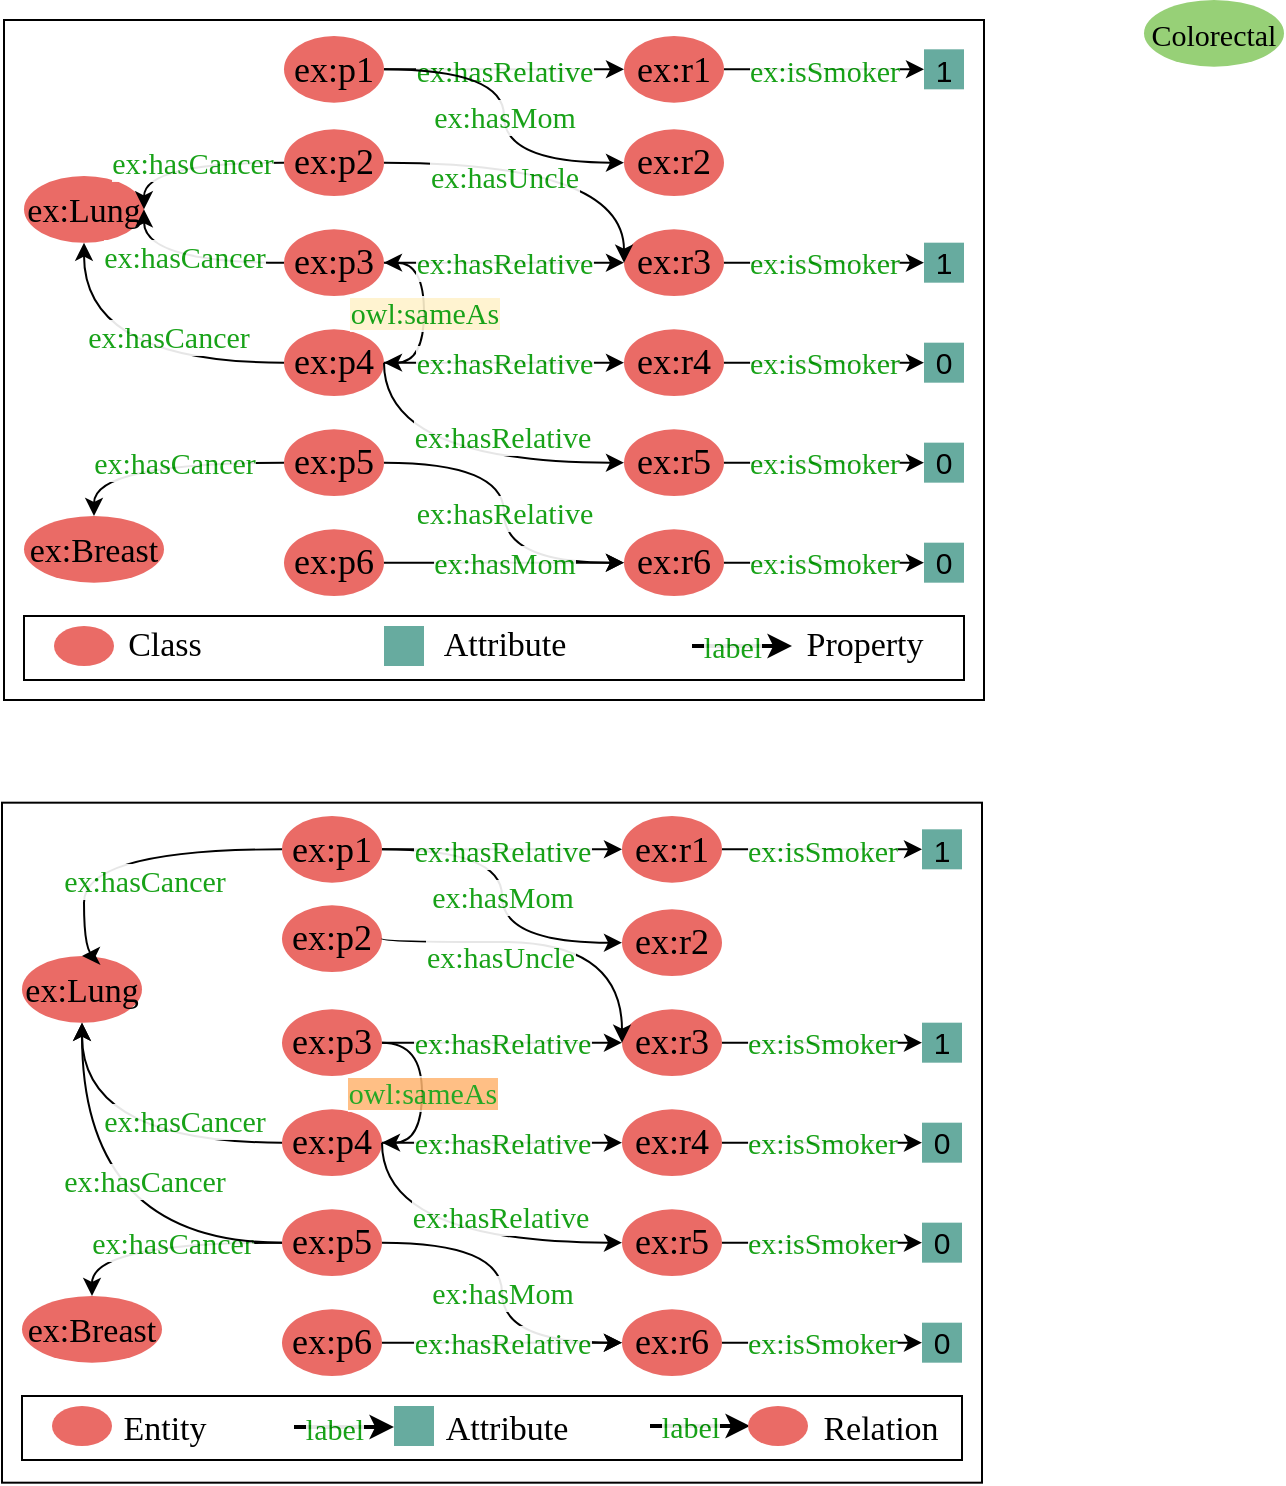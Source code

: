 <mxfile version="20.6.0" type="github">
  <diagram id="x5qFLtVYXVqnTsikpQEC" name="Page-1">
    <mxGraphModel dx="1391" dy="901" grid="1" gridSize="10" guides="1" tooltips="1" connect="1" arrows="1" fold="1" page="1" pageScale="1" pageWidth="850" pageHeight="1100" math="0" shadow="0">
      <root>
        <mxCell id="0" />
        <mxCell id="1" parent="0" />
        <mxCell id="yqQpIYb--vEh2kKgNDlj-44" value="" style="rounded=0;whiteSpace=wrap;html=1;fontFamily=Times New Roman;fontSize=17;fontColor=#000000;fillColor=none;" parent="1" vertex="1">
          <mxGeometry x="109" y="441.34" width="490" height="340" as="geometry" />
        </mxCell>
        <mxCell id="GvnFkajF3JIOPmjLLgxg-91" value="" style="rounded=0;whiteSpace=wrap;html=1;fontFamily=Times New Roman;fontSize=17;fontColor=#000000;fillColor=none;strokeColor=default;" parent="1" vertex="1">
          <mxGeometry x="120" y="348" width="470" height="32" as="geometry" />
        </mxCell>
        <mxCell id="GvnFkajF3JIOPmjLLgxg-15" value="ex:p1" style="ellipse;whiteSpace=wrap;html=1;rounded=0;fontFamily=Times New Roman;fontSize=18;fontColor=default;fillColor=#EA6B66;strokeColor=none;" parent="1" vertex="1">
          <mxGeometry x="250" y="58" width="50" height="33.33" as="geometry" />
        </mxCell>
        <mxCell id="GvnFkajF3JIOPmjLLgxg-16" value="ex:p2" style="ellipse;whiteSpace=wrap;html=1;rounded=0;fontFamily=Times New Roman;fontSize=18;fontColor=default;fillColor=#EA6B66;strokeColor=none;" parent="1" vertex="1">
          <mxGeometry x="250" y="104.67" width="50" height="33.33" as="geometry" />
        </mxCell>
        <mxCell id="GvnFkajF3JIOPmjLLgxg-17" value="ex:p3" style="ellipse;whiteSpace=wrap;html=1;rounded=0;fontFamily=Times New Roman;fontSize=18;fontColor=default;fillColor=#EA6B66;strokeColor=none;" parent="1" vertex="1">
          <mxGeometry x="250" y="154.67" width="50" height="33.33" as="geometry" />
        </mxCell>
        <mxCell id="GvnFkajF3JIOPmjLLgxg-18" value="ex:p4" style="ellipse;whiteSpace=wrap;html=1;rounded=0;fontFamily=Times New Roman;fontSize=18;fontColor=default;fillColor=#EA6B66;strokeColor=none;" parent="1" vertex="1">
          <mxGeometry x="250" y="204.67" width="50" height="33.33" as="geometry" />
        </mxCell>
        <mxCell id="GvnFkajF3JIOPmjLLgxg-19" value="ex:p5" style="ellipse;whiteSpace=wrap;html=1;rounded=0;fontFamily=Times New Roman;fontSize=18;fontColor=default;fillColor=#EA6B66;strokeColor=none;" parent="1" vertex="1">
          <mxGeometry x="250" y="254.67" width="50" height="33.33" as="geometry" />
        </mxCell>
        <mxCell id="GvnFkajF3JIOPmjLLgxg-20" value="ex:p6" style="ellipse;whiteSpace=wrap;html=1;rounded=0;fontFamily=Times New Roman;fontSize=18;fontColor=default;fillColor=#EA6B66;strokeColor=none;" parent="1" vertex="1">
          <mxGeometry x="250" y="304.67" width="50" height="33.33" as="geometry" />
        </mxCell>
        <mxCell id="GvnFkajF3JIOPmjLLgxg-21" value="ex:r1" style="ellipse;whiteSpace=wrap;html=1;rounded=0;fontFamily=Times New Roman;fontSize=18;fontColor=default;fillColor=#EA6B66;strokeColor=none;" parent="1" vertex="1">
          <mxGeometry x="420" y="58" width="50" height="33.33" as="geometry" />
        </mxCell>
        <mxCell id="GvnFkajF3JIOPmjLLgxg-22" value="ex:r2" style="ellipse;whiteSpace=wrap;html=1;rounded=0;fontFamily=Times New Roman;fontSize=18;fontColor=default;fillColor=#EA6B66;strokeColor=none;" parent="1" vertex="1">
          <mxGeometry x="420" y="104.67" width="50" height="33.33" as="geometry" />
        </mxCell>
        <mxCell id="GvnFkajF3JIOPmjLLgxg-23" value="ex:r3" style="ellipse;whiteSpace=wrap;html=1;rounded=0;fontFamily=Times New Roman;fontSize=18;fontColor=default;fillColor=#EA6B66;strokeColor=none;" parent="1" vertex="1">
          <mxGeometry x="420" y="154.67" width="50" height="33.33" as="geometry" />
        </mxCell>
        <mxCell id="GvnFkajF3JIOPmjLLgxg-24" value="ex:r4" style="ellipse;whiteSpace=wrap;html=1;rounded=0;fontFamily=Times New Roman;fontSize=18;fontColor=default;fillColor=#EA6B66;strokeColor=none;" parent="1" vertex="1">
          <mxGeometry x="420" y="204.67" width="50" height="33.33" as="geometry" />
        </mxCell>
        <mxCell id="GvnFkajF3JIOPmjLLgxg-25" value="ex:r5" style="ellipse;whiteSpace=wrap;html=1;rounded=0;fontFamily=Times New Roman;fontSize=18;fontColor=default;fillColor=#EA6B66;strokeColor=none;" parent="1" vertex="1">
          <mxGeometry x="420" y="254.67" width="50" height="33.33" as="geometry" />
        </mxCell>
        <mxCell id="GvnFkajF3JIOPmjLLgxg-26" value="ex:r6" style="ellipse;whiteSpace=wrap;html=1;rounded=0;fontFamily=Times New Roman;fontSize=18;fontColor=default;fillColor=#EA6B66;strokeColor=none;" parent="1" vertex="1">
          <mxGeometry x="420" y="304.67" width="50" height="33.33" as="geometry" />
        </mxCell>
        <mxCell id="GvnFkajF3JIOPmjLLgxg-27" value="&lt;font style=&quot;font-size: 17px;&quot;&gt;ex:Lung&lt;/font&gt;" style="ellipse;whiteSpace=wrap;html=1;rounded=0;fontFamily=Times New Roman;fontSize=18;fontColor=default;fillColor=#EA6B66;strokeColor=none;" parent="1" vertex="1">
          <mxGeometry x="120" y="128.01" width="60" height="33.33" as="geometry" />
        </mxCell>
        <mxCell id="GvnFkajF3JIOPmjLLgxg-28" value="&lt;font style=&quot;font-size: 17px;&quot;&gt;ex:Breast&lt;/font&gt;" style="ellipse;whiteSpace=wrap;html=1;rounded=0;fontFamily=Times New Roman;fontSize=18;fontColor=default;fillColor=#EA6B66;strokeColor=none;" parent="1" vertex="1">
          <mxGeometry x="120" y="298" width="70" height="33.33" as="geometry" />
        </mxCell>
        <mxCell id="GvnFkajF3JIOPmjLLgxg-29" value="Colorectal" style="ellipse;whiteSpace=wrap;html=1;rounded=0;fontFamily=Times New Roman;fontSize=15;fontColor=default;fillColor=#97D077;strokeColor=none;" parent="1" vertex="1">
          <mxGeometry x="680" y="40" width="70" height="33.33" as="geometry" />
        </mxCell>
        <mxCell id="GvnFkajF3JIOPmjLLgxg-36" value="&lt;font color=&quot;#009900&quot; style=&quot;background-color: rgb(255, 242, 204);&quot;&gt;owl:sameAs&lt;/font&gt;" style="edgeStyle=orthogonalEdgeStyle;orthogonalLoop=1;jettySize=auto;html=1;exitX=1;exitY=0.5;exitDx=0;exitDy=0;entryX=1;entryY=0.5;entryDx=0;entryDy=0;fontFamily=Times New Roman;fontSize=15;fontColor=#000000;curved=1;textOpacity=90;endArrow=classic;endFill=1;startArrow=classic;startFill=1;" parent="1" source="GvnFkajF3JIOPmjLLgxg-18" target="GvnFkajF3JIOPmjLLgxg-17" edge="1">
          <mxGeometry relative="1" as="geometry">
            <mxPoint x="140.0" y="198.005" as="sourcePoint" />
            <mxPoint x="260.0" y="198.005" as="targetPoint" />
          </mxGeometry>
        </mxCell>
        <mxCell id="GvnFkajF3JIOPmjLLgxg-52" value="&lt;font color=&quot;#009900&quot; style=&quot;line-height: 1; background-color: rgb(255, 255, 255);&quot;&gt;ex:hasRelative&lt;/font&gt;" style="edgeStyle=orthogonalEdgeStyle;curved=1;orthogonalLoop=1;jettySize=auto;html=1;exitX=1;exitY=0.5;exitDx=0;exitDy=0;entryX=0;entryY=0.5;entryDx=0;entryDy=0;labelBackgroundColor=#FFFFFF;fontFamily=Times New Roman;fontSize=15;fontColor=#3333FF;shadow=0;fillColor=#00CC00;textOpacity=90;" parent="1" source="GvnFkajF3JIOPmjLLgxg-18" target="GvnFkajF3JIOPmjLLgxg-25" edge="1">
          <mxGeometry x="0.275" y="13" relative="1" as="geometry">
            <mxPoint x="310.0" y="231.335" as="sourcePoint" />
            <mxPoint x="430.0" y="231.335" as="targetPoint" />
            <Array as="points">
              <mxPoint x="300" y="271" />
            </Array>
            <mxPoint as="offset" />
          </mxGeometry>
        </mxCell>
        <mxCell id="GvnFkajF3JIOPmjLLgxg-49" value="&lt;font color=&quot;#009900&quot; style=&quot;line-height: 1; background-color: rgb(255, 255, 255);&quot;&gt;ex:hasRelative&lt;/font&gt;" style="edgeStyle=orthogonalEdgeStyle;curved=1;orthogonalLoop=1;jettySize=auto;html=1;exitX=1;exitY=0.5;exitDx=0;exitDy=0;entryX=0;entryY=0.5;entryDx=0;entryDy=0;labelBackgroundColor=#FFFFFF;fontFamily=Times New Roman;fontSize=15;fontColor=#3333FF;shadow=0;fillColor=#00CC00;textOpacity=90;" parent="1" source="GvnFkajF3JIOPmjLLgxg-15" target="GvnFkajF3JIOPmjLLgxg-21" edge="1">
          <mxGeometry relative="1" as="geometry" />
        </mxCell>
        <mxCell id="GvnFkajF3JIOPmjLLgxg-50" value="&lt;font color=&quot;#009900&quot; style=&quot;line-height: 1; background-color: rgb(255, 255, 255);&quot;&gt;ex:hasRelative&lt;/font&gt;" style="edgeStyle=orthogonalEdgeStyle;curved=1;orthogonalLoop=1;jettySize=auto;html=1;exitX=1;exitY=0.5;exitDx=0;exitDy=0;entryX=0;entryY=0.5;entryDx=0;entryDy=0;labelBackgroundColor=#FFFFFF;fontFamily=Times New Roman;fontSize=15;fontColor=#3333FF;shadow=0;fillColor=#00CC00;textOpacity=90;" parent="1" source="GvnFkajF3JIOPmjLLgxg-17" target="GvnFkajF3JIOPmjLLgxg-23" edge="1">
          <mxGeometry relative="1" as="geometry">
            <mxPoint x="310.0" y="84.665" as="sourcePoint" />
            <mxPoint x="430.0" y="84.665" as="targetPoint" />
          </mxGeometry>
        </mxCell>
        <mxCell id="GvnFkajF3JIOPmjLLgxg-51" value="&lt;font color=&quot;#009900&quot; style=&quot;line-height: 1; background-color: rgb(255, 255, 255);&quot;&gt;ex:hasRelative&lt;/font&gt;" style="edgeStyle=orthogonalEdgeStyle;curved=1;orthogonalLoop=1;jettySize=auto;html=1;exitX=1;exitY=0.5;exitDx=0;exitDy=0;entryX=0;entryY=0.5;entryDx=0;entryDy=0;labelBackgroundColor=#FFFFFF;fontFamily=Times New Roman;fontSize=15;fontColor=#3333FF;shadow=0;fillColor=#00CC00;textOpacity=90;" parent="1" source="GvnFkajF3JIOPmjLLgxg-18" target="GvnFkajF3JIOPmjLLgxg-24" edge="1">
          <mxGeometry relative="1" as="geometry">
            <mxPoint x="310.0" y="181.335" as="sourcePoint" />
            <mxPoint x="430.0" y="181.335" as="targetPoint" />
          </mxGeometry>
        </mxCell>
        <mxCell id="GvnFkajF3JIOPmjLLgxg-53" value="&lt;font color=&quot;#009900&quot; style=&quot;line-height: 1; background-color: rgb(255, 255, 255);&quot;&gt;ex:hasRelative&lt;/font&gt;" style="edgeStyle=orthogonalEdgeStyle;curved=1;orthogonalLoop=1;jettySize=auto;html=1;exitX=1;exitY=0.5;exitDx=0;exitDy=0;entryX=0;entryY=0.5;entryDx=0;entryDy=0;labelBackgroundColor=#FFFFFF;fontFamily=Times New Roman;fontSize=15;fontColor=#3333FF;shadow=0;fillColor=#00CC00;textOpacity=90;" parent="1" source="GvnFkajF3JIOPmjLLgxg-19" target="GvnFkajF3JIOPmjLLgxg-26" edge="1">
          <mxGeometry relative="1" as="geometry">
            <mxPoint x="310.0" y="231.335" as="sourcePoint" />
            <mxPoint x="430.0" y="281.335" as="targetPoint" />
          </mxGeometry>
        </mxCell>
        <mxCell id="GvnFkajF3JIOPmjLLgxg-56" value="&lt;font color=&quot;#009900&quot; style=&quot;line-height: 1; background-color: rgb(255, 255, 255);&quot;&gt;ex:hasUncle&lt;/font&gt;" style="edgeStyle=orthogonalEdgeStyle;curved=1;orthogonalLoop=1;jettySize=auto;html=1;exitX=1;exitY=0.5;exitDx=0;exitDy=0;labelBackgroundColor=#FFFFFF;fontFamily=Times New Roman;fontSize=15;fontColor=#3333FF;shadow=0;fillColor=#00CC00;textOpacity=90;entryX=0;entryY=0.5;entryDx=0;entryDy=0;" parent="1" source="GvnFkajF3JIOPmjLLgxg-16" target="GvnFkajF3JIOPmjLLgxg-23" edge="1">
          <mxGeometry x="-0.294" y="-7" relative="1" as="geometry">
            <mxPoint x="310.0" y="331.335" as="sourcePoint" />
            <mxPoint x="420" y="168" as="targetPoint" />
            <Array as="points">
              <mxPoint x="420" y="121" />
            </Array>
            <mxPoint as="offset" />
          </mxGeometry>
        </mxCell>
        <mxCell id="GvnFkajF3JIOPmjLLgxg-54" value="&lt;font color=&quot;#009900&quot; style=&quot;line-height: 1; background-color: rgb(255, 255, 255);&quot;&gt;ex:hasMom&lt;/font&gt;" style="edgeStyle=orthogonalEdgeStyle;curved=1;orthogonalLoop=1;jettySize=auto;html=1;exitX=1;exitY=0.5;exitDx=0;exitDy=0;entryX=0;entryY=0.5;entryDx=0;entryDy=0;labelBackgroundColor=#FFFFFF;fontFamily=Times New Roman;fontSize=15;fontColor=#3333FF;shadow=0;fillColor=#00CC00;textOpacity=90;" parent="1" source="GvnFkajF3JIOPmjLLgxg-15" target="GvnFkajF3JIOPmjLLgxg-22" edge="1">
          <mxGeometry relative="1" as="geometry">
            <mxPoint x="310.0" y="84.665" as="sourcePoint" />
            <mxPoint x="430.0" y="84.665" as="targetPoint" />
          </mxGeometry>
        </mxCell>
        <mxCell id="GvnFkajF3JIOPmjLLgxg-55" value="&lt;font color=&quot;#009900&quot; style=&quot;line-height: 1; background-color: rgb(255, 255, 255);&quot;&gt;ex:hasMom&lt;/font&gt;" style="edgeStyle=orthogonalEdgeStyle;curved=1;orthogonalLoop=1;jettySize=auto;html=1;exitX=1;exitY=0.5;exitDx=0;exitDy=0;entryX=0;entryY=0.5;entryDx=0;entryDy=0;labelBackgroundColor=#FFFFFF;fontFamily=Times New Roman;fontSize=15;fontColor=#3333FF;shadow=0;fillColor=#00CC00;textOpacity=90;" parent="1" source="GvnFkajF3JIOPmjLLgxg-20" target="GvnFkajF3JIOPmjLLgxg-26" edge="1">
          <mxGeometry relative="1" as="geometry">
            <mxPoint x="310.0" y="84.665" as="sourcePoint" />
            <mxPoint x="430.0" y="131.335" as="targetPoint" />
          </mxGeometry>
        </mxCell>
        <mxCell id="GvnFkajF3JIOPmjLLgxg-60" value="&lt;font color=&quot;#009900&quot; style=&quot;line-height: 1; background-color: rgb(255, 255, 255);&quot;&gt;ex:isSmoker&lt;/font&gt;" style="edgeStyle=orthogonalEdgeStyle;curved=1;orthogonalLoop=1;jettySize=auto;html=1;entryX=0;entryY=0.5;entryDx=0;entryDy=0;labelBackgroundColor=#FFFFFF;fontFamily=Times New Roman;fontSize=15;fontColor=#3333FF;shadow=0;fillColor=#00CC00;textOpacity=90;exitX=1;exitY=0.5;exitDx=0;exitDy=0;" parent="1" source="GvnFkajF3JIOPmjLLgxg-21" target="GvnFkajF3JIOPmjLLgxg-62" edge="1">
          <mxGeometry relative="1" as="geometry">
            <mxPoint x="470" y="74" as="sourcePoint" />
            <mxPoint x="590.0" y="74.155" as="targetPoint" />
            <Array as="points" />
          </mxGeometry>
        </mxCell>
        <mxCell id="GvnFkajF3JIOPmjLLgxg-62" value="1" style="rounded=0;whiteSpace=wrap;html=1;fillColor=#67AB9F;strokeColor=none;fontSize=15;" parent="1" vertex="1">
          <mxGeometry x="570" y="64.66" width="20" height="20" as="geometry" />
        </mxCell>
        <mxCell id="GvnFkajF3JIOPmjLLgxg-66" value="1" style="rounded=0;whiteSpace=wrap;html=1;fillColor=#67AB9F;strokeColor=none;fontSize=15;" parent="1" vertex="1">
          <mxGeometry x="570" y="161.34" width="20" height="20" as="geometry" />
        </mxCell>
        <mxCell id="GvnFkajF3JIOPmjLLgxg-67" value="&lt;font color=&quot;#009900&quot; style=&quot;line-height: 1; background-color: rgb(255, 255, 255);&quot;&gt;ex:isSmoker&lt;/font&gt;" style="edgeStyle=orthogonalEdgeStyle;curved=1;orthogonalLoop=1;jettySize=auto;html=1;entryX=0;entryY=0.5;entryDx=0;entryDy=0;labelBackgroundColor=#FFFFFF;fontFamily=Times New Roman;fontSize=15;fontColor=#3333FF;shadow=0;fillColor=#00CC00;textOpacity=90;exitX=1;exitY=0.5;exitDx=0;exitDy=0;" parent="1" source="GvnFkajF3JIOPmjLLgxg-23" target="GvnFkajF3JIOPmjLLgxg-66" edge="1">
          <mxGeometry relative="1" as="geometry">
            <mxPoint x="480.0" y="84.665" as="sourcePoint" />
            <mxPoint x="580" y="84.66" as="targetPoint" />
            <Array as="points" />
          </mxGeometry>
        </mxCell>
        <mxCell id="GvnFkajF3JIOPmjLLgxg-68" value="0" style="rounded=0;whiteSpace=wrap;html=1;fillColor=#67AB9F;strokeColor=none;fontSize=15;" parent="1" vertex="1">
          <mxGeometry x="570" y="211.34" width="20" height="20" as="geometry" />
        </mxCell>
        <mxCell id="GvnFkajF3JIOPmjLLgxg-69" value="0" style="rounded=0;whiteSpace=wrap;html=1;fillColor=#67AB9F;strokeColor=none;fontSize=15;" parent="1" vertex="1">
          <mxGeometry x="570" y="261.33" width="20" height="20" as="geometry" />
        </mxCell>
        <mxCell id="GvnFkajF3JIOPmjLLgxg-70" value="0" style="rounded=0;whiteSpace=wrap;html=1;fillColor=#67AB9F;strokeColor=none;fontSize=15;" parent="1" vertex="1">
          <mxGeometry x="570" y="311.34" width="20" height="20" as="geometry" />
        </mxCell>
        <mxCell id="GvnFkajF3JIOPmjLLgxg-71" value="&lt;font color=&quot;#009900&quot; style=&quot;line-height: 1; background-color: rgb(255, 255, 255);&quot;&gt;ex:isSmoker&lt;/font&gt;" style="edgeStyle=orthogonalEdgeStyle;curved=1;orthogonalLoop=1;jettySize=auto;html=1;entryX=0;entryY=0.5;entryDx=0;entryDy=0;labelBackgroundColor=#FFFFFF;fontFamily=Times New Roman;fontSize=15;fontColor=#3333FF;shadow=0;fillColor=#00CC00;textOpacity=90;exitX=1;exitY=0.5;exitDx=0;exitDy=0;" parent="1" source="GvnFkajF3JIOPmjLLgxg-24" target="GvnFkajF3JIOPmjLLgxg-68" edge="1">
          <mxGeometry relative="1" as="geometry">
            <mxPoint x="480.0" y="181.335" as="sourcePoint" />
            <mxPoint x="580" y="181.34" as="targetPoint" />
            <Array as="points" />
          </mxGeometry>
        </mxCell>
        <mxCell id="GvnFkajF3JIOPmjLLgxg-72" value="&lt;font color=&quot;#009900&quot; style=&quot;line-height: 1; background-color: rgb(255, 255, 255);&quot;&gt;ex:isSmoker&lt;/font&gt;" style="edgeStyle=orthogonalEdgeStyle;curved=1;orthogonalLoop=1;jettySize=auto;html=1;entryX=0;entryY=0.5;entryDx=0;entryDy=0;labelBackgroundColor=#FFFFFF;fontFamily=Times New Roman;fontSize=15;fontColor=#3333FF;shadow=0;fillColor=#00CC00;textOpacity=90;exitX=1;exitY=0.5;exitDx=0;exitDy=0;" parent="1" source="GvnFkajF3JIOPmjLLgxg-25" target="GvnFkajF3JIOPmjLLgxg-69" edge="1">
          <mxGeometry relative="1" as="geometry">
            <mxPoint x="480.0" y="231.335" as="sourcePoint" />
            <mxPoint x="580" y="231.34" as="targetPoint" />
            <Array as="points" />
          </mxGeometry>
        </mxCell>
        <mxCell id="GvnFkajF3JIOPmjLLgxg-73" value="&lt;font color=&quot;#009900&quot; style=&quot;line-height: 1; background-color: rgb(255, 255, 255);&quot;&gt;ex:isSmoker&lt;/font&gt;" style="edgeStyle=orthogonalEdgeStyle;curved=1;orthogonalLoop=1;jettySize=auto;html=1;entryX=0;entryY=0.5;entryDx=0;entryDy=0;labelBackgroundColor=#FFFFFF;fontFamily=Times New Roman;fontSize=15;fontColor=#3333FF;shadow=0;fillColor=#00CC00;textOpacity=90;exitX=1;exitY=0.5;exitDx=0;exitDy=0;" parent="1" source="GvnFkajF3JIOPmjLLgxg-26" target="GvnFkajF3JIOPmjLLgxg-70" edge="1">
          <mxGeometry relative="1" as="geometry">
            <mxPoint x="480.0" y="281.335" as="sourcePoint" />
            <mxPoint x="580" y="281.33" as="targetPoint" />
            <Array as="points" />
          </mxGeometry>
        </mxCell>
        <mxCell id="GvnFkajF3JIOPmjLLgxg-75" value="&lt;font color=&quot;#009900&quot; style=&quot;line-height: 1; background-color: rgb(255, 255, 255);&quot;&gt;ex:hasCancer&lt;/font&gt;" style="edgeStyle=orthogonalEdgeStyle;curved=1;orthogonalLoop=1;jettySize=auto;html=1;labelBackgroundColor=#FFFFFF;fontFamily=Times New Roman;fontSize=15;fontColor=#3333FF;shadow=0;fillColor=#00CC00;textOpacity=90;exitX=0;exitY=0.5;exitDx=0;exitDy=0;entryX=1;entryY=0.5;entryDx=0;entryDy=0;" parent="1" source="GvnFkajF3JIOPmjLLgxg-16" target="GvnFkajF3JIOPmjLLgxg-27" edge="1">
          <mxGeometry relative="1" as="geometry">
            <mxPoint x="130.0" y="7.995" as="sourcePoint" />
            <mxPoint x="170" y="145" as="targetPoint" />
            <Array as="points">
              <mxPoint x="180" y="121" />
            </Array>
          </mxGeometry>
        </mxCell>
        <mxCell id="GvnFkajF3JIOPmjLLgxg-79" value="&lt;font color=&quot;#009900&quot; style=&quot;line-height: 1; background-color: rgb(255, 255, 255);&quot;&gt;ex:hasCancer&lt;/font&gt;" style="edgeStyle=orthogonalEdgeStyle;curved=1;orthogonalLoop=1;jettySize=auto;html=1;entryX=0.5;entryY=1;entryDx=0;entryDy=0;labelBackgroundColor=#FFFFFF;fontFamily=Times New Roman;fontSize=15;fontColor=#3333FF;shadow=0;fillColor=#00CC00;textOpacity=90;exitX=0;exitY=0.5;exitDx=0;exitDy=0;" parent="1" source="GvnFkajF3JIOPmjLLgxg-18" target="GvnFkajF3JIOPmjLLgxg-27" edge="1">
          <mxGeometry x="-0.273" y="-13" relative="1" as="geometry">
            <mxPoint x="480.0" y="84.665" as="sourcePoint" />
            <mxPoint x="580" y="84.66" as="targetPoint" />
            <Array as="points" />
            <mxPoint as="offset" />
          </mxGeometry>
        </mxCell>
        <mxCell id="GvnFkajF3JIOPmjLLgxg-80" value="&lt;font color=&quot;#009900&quot; style=&quot;line-height: 1; background-color: rgb(255, 255, 255);&quot;&gt;ex:hasCancer&lt;/font&gt;" style="edgeStyle=orthogonalEdgeStyle;curved=1;orthogonalLoop=1;jettySize=auto;html=1;labelBackgroundColor=#FFFFFF;fontFamily=Times New Roman;fontSize=15;fontColor=#3333FF;shadow=0;fillColor=#00CC00;textOpacity=90;exitX=0;exitY=0.5;exitDx=0;exitDy=0;entryX=0.5;entryY=0;entryDx=0;entryDy=0;" parent="1" source="GvnFkajF3JIOPmjLLgxg-19" target="GvnFkajF3JIOPmjLLgxg-28" edge="1">
          <mxGeometry x="-0.089" relative="1" as="geometry">
            <mxPoint x="260.0" y="231.335" as="sourcePoint" />
            <mxPoint x="150" y="271" as="targetPoint" />
            <Array as="points">
              <mxPoint x="155" y="271" />
            </Array>
            <mxPoint as="offset" />
          </mxGeometry>
        </mxCell>
        <mxCell id="GvnFkajF3JIOPmjLLgxg-81" value="&lt;font color=&quot;#009900&quot; style=&quot;line-height: 1; background-color: rgb(255, 255, 255);&quot;&gt;ex:hasCancer&lt;/font&gt;" style="edgeStyle=orthogonalEdgeStyle;curved=1;orthogonalLoop=1;jettySize=auto;html=1;entryX=1;entryY=0.5;entryDx=0;entryDy=0;labelBackgroundColor=#FFFFFF;fontFamily=Times New Roman;fontSize=15;fontColor=#3333FF;shadow=0;fillColor=#00CC00;textOpacity=90;exitX=0;exitY=0.5;exitDx=0;exitDy=0;" parent="1" source="GvnFkajF3JIOPmjLLgxg-17" target="GvnFkajF3JIOPmjLLgxg-27" edge="1">
          <mxGeometry x="0.035" y="-3" relative="1" as="geometry">
            <mxPoint x="260.0" y="231.335" as="sourcePoint" />
            <mxPoint x="160" y="171.34" as="targetPoint" />
            <Array as="points">
              <mxPoint x="180" y="171" />
            </Array>
            <mxPoint as="offset" />
          </mxGeometry>
        </mxCell>
        <mxCell id="GvnFkajF3JIOPmjLLgxg-82" value="" style="ellipse;whiteSpace=wrap;html=1;rounded=0;fontFamily=Times New Roman;fontSize=18;fontColor=default;fillColor=#EA6B66;strokeColor=none;" parent="1" vertex="1">
          <mxGeometry x="135" y="353" width="30" height="20" as="geometry" />
        </mxCell>
        <mxCell id="GvnFkajF3JIOPmjLLgxg-83" value="" style="rounded=0;whiteSpace=wrap;html=1;fillColor=#67AB9F;strokeColor=none;fontSize=15;" parent="1" vertex="1">
          <mxGeometry x="300" y="353" width="20" height="20" as="geometry" />
        </mxCell>
        <mxCell id="GvnFkajF3JIOPmjLLgxg-85" value="&lt;font color=&quot;#009900&quot; style=&quot;line-height: 1; background-color: rgb(255, 255, 255);&quot;&gt;label&lt;/font&gt;" style="edgeStyle=orthogonalEdgeStyle;curved=1;orthogonalLoop=1;jettySize=auto;html=1;labelBackgroundColor=#FFFFFF;fontFamily=Times New Roman;fontSize=15;fontColor=#3333FF;shadow=0;fillColor=#00CC00;textOpacity=90;strokeWidth=2;" parent="1" edge="1">
          <mxGeometry x="-0.2" relative="1" as="geometry">
            <mxPoint x="454" y="363" as="sourcePoint" />
            <mxPoint x="504" y="363" as="targetPoint" />
            <Array as="points">
              <mxPoint x="482" y="363" />
            </Array>
            <mxPoint as="offset" />
          </mxGeometry>
        </mxCell>
        <mxCell id="GvnFkajF3JIOPmjLLgxg-87" value="&lt;font color=&quot;#000000&quot;&gt;Class&lt;/font&gt;" style="text;html=1;align=center;verticalAlign=middle;resizable=0;points=[];autosize=1;strokeColor=none;fillColor=none;fontSize=17;fontFamily=Times New Roman;fontColor=#009900;" parent="1" vertex="1">
          <mxGeometry x="160" y="348" width="60" height="30" as="geometry" />
        </mxCell>
        <mxCell id="GvnFkajF3JIOPmjLLgxg-88" value="&lt;font color=&quot;#000000&quot;&gt;Attribute&lt;/font&gt;" style="text;html=1;align=center;verticalAlign=middle;resizable=0;points=[];autosize=1;strokeColor=none;fillColor=none;fontSize=17;fontFamily=Times New Roman;fontColor=#009900;" parent="1" vertex="1">
          <mxGeometry x="320" y="348" width="80" height="30" as="geometry" />
        </mxCell>
        <mxCell id="GvnFkajF3JIOPmjLLgxg-90" value="" style="rounded=0;whiteSpace=wrap;html=1;fontFamily=Times New Roman;fontSize=17;fontColor=#000000;fillColor=none;" parent="1" vertex="1">
          <mxGeometry x="110" y="50" width="490" height="340" as="geometry" />
        </mxCell>
        <mxCell id="GvnFkajF3JIOPmjLLgxg-89" value="&lt;font color=&quot;#000000&quot;&gt;Property&lt;/font&gt;" style="text;html=1;align=center;verticalAlign=middle;resizable=0;points=[];autosize=1;strokeColor=none;fillColor=none;fontSize=17;fontFamily=Times New Roman;fontColor=#009900;" parent="1" vertex="1">
          <mxGeometry x="500" y="348" width="80" height="30" as="geometry" />
        </mxCell>
        <mxCell id="yqQpIYb--vEh2kKgNDlj-1" value="" style="rounded=0;whiteSpace=wrap;html=1;fontFamily=Times New Roman;fontSize=17;fontColor=#000000;fillColor=none;strokeColor=default;" parent="1" vertex="1">
          <mxGeometry x="119" y="738" width="470" height="32" as="geometry" />
        </mxCell>
        <mxCell id="yqQpIYb--vEh2kKgNDlj-2" value="ex:p1" style="ellipse;whiteSpace=wrap;html=1;rounded=0;fontFamily=Times New Roman;fontSize=18;fontColor=default;fillColor=#EA6B66;strokeColor=none;" parent="1" vertex="1">
          <mxGeometry x="249" y="448" width="50" height="33.33" as="geometry" />
        </mxCell>
        <mxCell id="yqQpIYb--vEh2kKgNDlj-3" value="ex:p2" style="ellipse;whiteSpace=wrap;html=1;rounded=0;fontFamily=Times New Roman;fontSize=18;fontColor=default;fillColor=#EA6B66;strokeColor=none;" parent="1" vertex="1">
          <mxGeometry x="249" y="492.67" width="50" height="33.33" as="geometry" />
        </mxCell>
        <mxCell id="yqQpIYb--vEh2kKgNDlj-4" value="ex:p3" style="ellipse;whiteSpace=wrap;html=1;rounded=0;fontFamily=Times New Roman;fontSize=18;fontColor=default;fillColor=#EA6B66;strokeColor=none;" parent="1" vertex="1">
          <mxGeometry x="249" y="544.67" width="50" height="33.33" as="geometry" />
        </mxCell>
        <mxCell id="yqQpIYb--vEh2kKgNDlj-5" value="ex:p4" style="ellipse;whiteSpace=wrap;html=1;rounded=0;fontFamily=Times New Roman;fontSize=18;fontColor=default;fillColor=#EA6B66;strokeColor=none;" parent="1" vertex="1">
          <mxGeometry x="249" y="594.67" width="50" height="33.33" as="geometry" />
        </mxCell>
        <mxCell id="yqQpIYb--vEh2kKgNDlj-6" value="ex:p5" style="ellipse;whiteSpace=wrap;html=1;rounded=0;fontFamily=Times New Roman;fontSize=18;fontColor=default;fillColor=#EA6B66;strokeColor=none;" parent="1" vertex="1">
          <mxGeometry x="249" y="644.67" width="50" height="33.33" as="geometry" />
        </mxCell>
        <mxCell id="yqQpIYb--vEh2kKgNDlj-7" value="ex:p6" style="ellipse;whiteSpace=wrap;html=1;rounded=0;fontFamily=Times New Roman;fontSize=18;fontColor=default;fillColor=#EA6B66;strokeColor=none;" parent="1" vertex="1">
          <mxGeometry x="249" y="694.67" width="50" height="33.33" as="geometry" />
        </mxCell>
        <mxCell id="yqQpIYb--vEh2kKgNDlj-8" value="ex:r1" style="ellipse;whiteSpace=wrap;html=1;rounded=0;fontFamily=Times New Roman;fontSize=18;fontColor=default;fillColor=#EA6B66;strokeColor=none;" parent="1" vertex="1">
          <mxGeometry x="419" y="448" width="50" height="33.33" as="geometry" />
        </mxCell>
        <mxCell id="yqQpIYb--vEh2kKgNDlj-9" value="ex:r2" style="ellipse;whiteSpace=wrap;html=1;rounded=0;fontFamily=Times New Roman;fontSize=18;fontColor=default;fillColor=#EA6B66;strokeColor=none;" parent="1" vertex="1">
          <mxGeometry x="419" y="494.67" width="50" height="33.33" as="geometry" />
        </mxCell>
        <mxCell id="yqQpIYb--vEh2kKgNDlj-10" value="ex:r3" style="ellipse;whiteSpace=wrap;html=1;rounded=0;fontFamily=Times New Roman;fontSize=18;fontColor=default;fillColor=#EA6B66;strokeColor=none;" parent="1" vertex="1">
          <mxGeometry x="419" y="544.67" width="50" height="33.33" as="geometry" />
        </mxCell>
        <mxCell id="yqQpIYb--vEh2kKgNDlj-11" value="ex:r4" style="ellipse;whiteSpace=wrap;html=1;rounded=0;fontFamily=Times New Roman;fontSize=18;fontColor=default;fillColor=#EA6B66;strokeColor=none;" parent="1" vertex="1">
          <mxGeometry x="419" y="594.67" width="50" height="33.33" as="geometry" />
        </mxCell>
        <mxCell id="yqQpIYb--vEh2kKgNDlj-12" value="ex:r5" style="ellipse;whiteSpace=wrap;html=1;rounded=0;fontFamily=Times New Roman;fontSize=18;fontColor=default;fillColor=#EA6B66;strokeColor=none;" parent="1" vertex="1">
          <mxGeometry x="419" y="644.67" width="50" height="33.33" as="geometry" />
        </mxCell>
        <mxCell id="yqQpIYb--vEh2kKgNDlj-13" value="ex:r6" style="ellipse;whiteSpace=wrap;html=1;rounded=0;fontFamily=Times New Roman;fontSize=18;fontColor=default;fillColor=#EA6B66;strokeColor=none;" parent="1" vertex="1">
          <mxGeometry x="419" y="694.67" width="50" height="33.33" as="geometry" />
        </mxCell>
        <mxCell id="yqQpIYb--vEh2kKgNDlj-14" value="&lt;font style=&quot;font-size: 17px;&quot;&gt;ex:Lung&lt;/font&gt;" style="ellipse;whiteSpace=wrap;html=1;rounded=0;fontFamily=Times New Roman;fontSize=18;fontColor=default;fillColor=#EA6B66;strokeColor=none;" parent="1" vertex="1">
          <mxGeometry x="119" y="518.01" width="60" height="33.33" as="geometry" />
        </mxCell>
        <mxCell id="yqQpIYb--vEh2kKgNDlj-15" value="&lt;font style=&quot;font-size: 17px;&quot;&gt;ex:Breast&lt;/font&gt;" style="ellipse;whiteSpace=wrap;html=1;rounded=0;fontFamily=Times New Roman;fontSize=18;fontColor=default;fillColor=#EA6B66;strokeColor=none;" parent="1" vertex="1">
          <mxGeometry x="119" y="688" width="70" height="33.33" as="geometry" />
        </mxCell>
        <mxCell id="yqQpIYb--vEh2kKgNDlj-17" value="&lt;font color=&quot;#009900&quot; style=&quot;line-height: 1; background-color: rgb(255, 255, 255);&quot;&gt;ex:hasRelative&lt;/font&gt;" style="edgeStyle=orthogonalEdgeStyle;curved=1;orthogonalLoop=1;jettySize=auto;html=1;exitX=1;exitY=0.5;exitDx=0;exitDy=0;entryX=0;entryY=0.5;entryDx=0;entryDy=0;labelBackgroundColor=#FFFFFF;fontFamily=Times New Roman;fontSize=15;fontColor=#3333FF;shadow=0;fillColor=#00CC00;textOpacity=90;" parent="1" source="yqQpIYb--vEh2kKgNDlj-5" target="yqQpIYb--vEh2kKgNDlj-12" edge="1">
          <mxGeometry x="0.275" y="13" relative="1" as="geometry">
            <mxPoint x="309.0" y="621.335" as="sourcePoint" />
            <mxPoint x="429.0" y="621.335" as="targetPoint" />
            <Array as="points">
              <mxPoint x="299" y="661" />
            </Array>
            <mxPoint as="offset" />
          </mxGeometry>
        </mxCell>
        <mxCell id="yqQpIYb--vEh2kKgNDlj-19" value="&lt;font color=&quot;#009900&quot; style=&quot;line-height: 1; background-color: rgb(255, 255, 255);&quot;&gt;ex:hasRelative&lt;/font&gt;" style="edgeStyle=orthogonalEdgeStyle;curved=1;orthogonalLoop=1;jettySize=auto;html=1;exitX=1;exitY=0.5;exitDx=0;exitDy=0;entryX=0;entryY=0.5;entryDx=0;entryDy=0;labelBackgroundColor=#FFFFFF;fontFamily=Times New Roman;fontSize=15;fontColor=#3333FF;shadow=0;fillColor=#00CC00;textOpacity=90;" parent="1" source="yqQpIYb--vEh2kKgNDlj-4" target="yqQpIYb--vEh2kKgNDlj-10" edge="1">
          <mxGeometry relative="1" as="geometry">
            <mxPoint x="309.0" y="474.665" as="sourcePoint" />
            <mxPoint x="429.0" y="474.665" as="targetPoint" />
          </mxGeometry>
        </mxCell>
        <mxCell id="yqQpIYb--vEh2kKgNDlj-20" value="&lt;font color=&quot;#009900&quot; style=&quot;line-height: 1; background-color: rgb(255, 255, 255);&quot;&gt;ex:hasRelative&lt;/font&gt;" style="edgeStyle=orthogonalEdgeStyle;curved=1;orthogonalLoop=1;jettySize=auto;html=1;exitX=1;exitY=0.5;exitDx=0;exitDy=0;entryX=0;entryY=0.5;entryDx=0;entryDy=0;labelBackgroundColor=#FFFFFF;fontFamily=Times New Roman;fontSize=15;fontColor=#3333FF;shadow=0;fillColor=#00CC00;textOpacity=90;" parent="1" source="yqQpIYb--vEh2kKgNDlj-5" target="yqQpIYb--vEh2kKgNDlj-11" edge="1">
          <mxGeometry relative="1" as="geometry">
            <mxPoint x="309.0" y="571.335" as="sourcePoint" />
            <mxPoint x="429.0" y="571.335" as="targetPoint" />
          </mxGeometry>
        </mxCell>
        <mxCell id="yqQpIYb--vEh2kKgNDlj-21" value="&lt;font color=&quot;#009900&quot; style=&quot;line-height: 1; background-color: rgb(255, 255, 255);&quot;&gt;ex:hasMom&lt;/font&gt;" style="edgeStyle=orthogonalEdgeStyle;curved=1;orthogonalLoop=1;jettySize=auto;html=1;exitX=1;exitY=0.5;exitDx=0;exitDy=0;entryX=0;entryY=0.5;entryDx=0;entryDy=0;labelBackgroundColor=#FFFFFF;fontFamily=Times New Roman;fontSize=15;fontColor=#3333FF;shadow=0;fillColor=#00CC00;textOpacity=90;" parent="1" source="yqQpIYb--vEh2kKgNDlj-6" target="yqQpIYb--vEh2kKgNDlj-13" edge="1">
          <mxGeometry relative="1" as="geometry">
            <mxPoint x="309.0" y="621.335" as="sourcePoint" />
            <mxPoint x="429.0" y="671.335" as="targetPoint" />
          </mxGeometry>
        </mxCell>
        <mxCell id="yqQpIYb--vEh2kKgNDlj-22" value="&lt;font color=&quot;#009900&quot; style=&quot;line-height: 1; background-color: rgb(255, 255, 255);&quot;&gt;ex:hasUncle&lt;/font&gt;" style="edgeStyle=orthogonalEdgeStyle;curved=1;orthogonalLoop=1;jettySize=auto;html=1;exitX=1;exitY=0.5;exitDx=0;exitDy=0;labelBackgroundColor=#FFFFFF;fontFamily=Times New Roman;fontSize=15;fontColor=#3333FF;shadow=0;fillColor=#00CC00;textOpacity=90;entryX=0;entryY=0.5;entryDx=0;entryDy=0;" parent="1" source="yqQpIYb--vEh2kKgNDlj-3" target="yqQpIYb--vEh2kKgNDlj-10" edge="1">
          <mxGeometry x="-0.294" y="-7" relative="1" as="geometry">
            <mxPoint x="309.0" y="721.335" as="sourcePoint" />
            <mxPoint x="419" y="558" as="targetPoint" />
            <Array as="points">
              <mxPoint x="419" y="511" />
            </Array>
            <mxPoint as="offset" />
          </mxGeometry>
        </mxCell>
        <mxCell id="yqQpIYb--vEh2kKgNDlj-23" value="&lt;font color=&quot;#009900&quot; style=&quot;line-height: 1; background-color: rgb(255, 255, 255);&quot;&gt;ex:hasMom&lt;/font&gt;" style="edgeStyle=orthogonalEdgeStyle;curved=1;orthogonalLoop=1;jettySize=auto;html=1;exitX=1;exitY=0.5;exitDx=0;exitDy=0;entryX=0;entryY=0.5;entryDx=0;entryDy=0;labelBackgroundColor=#FFFFFF;fontFamily=Times New Roman;fontSize=15;fontColor=#3333FF;shadow=0;fillColor=#00CC00;textOpacity=90;" parent="1" source="yqQpIYb--vEh2kKgNDlj-2" target="yqQpIYb--vEh2kKgNDlj-9" edge="1">
          <mxGeometry relative="1" as="geometry">
            <mxPoint x="309.0" y="474.665" as="sourcePoint" />
            <mxPoint x="429.0" y="474.665" as="targetPoint" />
          </mxGeometry>
        </mxCell>
        <mxCell id="yqQpIYb--vEh2kKgNDlj-24" value="&lt;font color=&quot;#009900&quot; style=&quot;line-height: 1; background-color: rgb(255, 255, 255);&quot;&gt;ex:hasRelative&lt;/font&gt;" style="edgeStyle=orthogonalEdgeStyle;curved=1;orthogonalLoop=1;jettySize=auto;html=1;exitX=1;exitY=0.5;exitDx=0;exitDy=0;entryX=0;entryY=0.5;entryDx=0;entryDy=0;labelBackgroundColor=#FFFFFF;fontFamily=Times New Roman;fontSize=15;fontColor=#3333FF;shadow=0;fillColor=#00CC00;textOpacity=90;" parent="1" source="yqQpIYb--vEh2kKgNDlj-7" target="yqQpIYb--vEh2kKgNDlj-13" edge="1">
          <mxGeometry relative="1" as="geometry">
            <mxPoint x="309.0" y="474.665" as="sourcePoint" />
            <mxPoint x="429.0" y="521.335" as="targetPoint" />
          </mxGeometry>
        </mxCell>
        <mxCell id="yqQpIYb--vEh2kKgNDlj-25" value="&lt;font color=&quot;#009900&quot; style=&quot;line-height: 1; background-color: rgb(255, 255, 255);&quot;&gt;ex:isSmoker&lt;/font&gt;" style="edgeStyle=orthogonalEdgeStyle;curved=1;orthogonalLoop=1;jettySize=auto;html=1;entryX=0;entryY=0.5;entryDx=0;entryDy=0;labelBackgroundColor=#FFFFFF;fontFamily=Times New Roman;fontSize=15;fontColor=#3333FF;shadow=0;fillColor=#00CC00;textOpacity=90;exitX=1;exitY=0.5;exitDx=0;exitDy=0;" parent="1" source="yqQpIYb--vEh2kKgNDlj-8" target="yqQpIYb--vEh2kKgNDlj-26" edge="1">
          <mxGeometry relative="1" as="geometry">
            <mxPoint x="469" y="464" as="sourcePoint" />
            <mxPoint x="589.0" y="464.155" as="targetPoint" />
            <Array as="points" />
          </mxGeometry>
        </mxCell>
        <mxCell id="yqQpIYb--vEh2kKgNDlj-26" value="1" style="rounded=0;whiteSpace=wrap;html=1;fillColor=#67AB9F;strokeColor=none;fontSize=15;" parent="1" vertex="1">
          <mxGeometry x="569" y="454.66" width="20" height="20" as="geometry" />
        </mxCell>
        <mxCell id="yqQpIYb--vEh2kKgNDlj-27" value="1" style="rounded=0;whiteSpace=wrap;html=1;fillColor=#67AB9F;strokeColor=none;fontSize=15;" parent="1" vertex="1">
          <mxGeometry x="569" y="551.34" width="20" height="20" as="geometry" />
        </mxCell>
        <mxCell id="yqQpIYb--vEh2kKgNDlj-28" value="&lt;font color=&quot;#009900&quot; style=&quot;line-height: 1; background-color: rgb(255, 255, 255);&quot;&gt;ex:isSmoker&lt;/font&gt;" style="edgeStyle=orthogonalEdgeStyle;curved=1;orthogonalLoop=1;jettySize=auto;html=1;entryX=0;entryY=0.5;entryDx=0;entryDy=0;labelBackgroundColor=#FFFFFF;fontFamily=Times New Roman;fontSize=15;fontColor=#3333FF;shadow=0;fillColor=#00CC00;textOpacity=90;exitX=1;exitY=0.5;exitDx=0;exitDy=0;" parent="1" source="yqQpIYb--vEh2kKgNDlj-10" target="yqQpIYb--vEh2kKgNDlj-27" edge="1">
          <mxGeometry relative="1" as="geometry">
            <mxPoint x="479.0" y="474.665" as="sourcePoint" />
            <mxPoint x="579" y="474.66" as="targetPoint" />
            <Array as="points" />
          </mxGeometry>
        </mxCell>
        <mxCell id="yqQpIYb--vEh2kKgNDlj-29" value="0" style="rounded=0;whiteSpace=wrap;html=1;fillColor=#67AB9F;strokeColor=none;fontSize=15;" parent="1" vertex="1">
          <mxGeometry x="569" y="601.34" width="20" height="20" as="geometry" />
        </mxCell>
        <mxCell id="yqQpIYb--vEh2kKgNDlj-30" value="0" style="rounded=0;whiteSpace=wrap;html=1;fillColor=#67AB9F;strokeColor=none;fontSize=15;" parent="1" vertex="1">
          <mxGeometry x="569" y="651.33" width="20" height="20" as="geometry" />
        </mxCell>
        <mxCell id="yqQpIYb--vEh2kKgNDlj-31" value="0" style="rounded=0;whiteSpace=wrap;html=1;fillColor=#67AB9F;strokeColor=none;fontSize=15;" parent="1" vertex="1">
          <mxGeometry x="569" y="701.34" width="20" height="20" as="geometry" />
        </mxCell>
        <mxCell id="yqQpIYb--vEh2kKgNDlj-32" value="&lt;font color=&quot;#009900&quot; style=&quot;line-height: 1; background-color: rgb(255, 255, 255);&quot;&gt;ex:isSmoker&lt;/font&gt;" style="edgeStyle=orthogonalEdgeStyle;curved=1;orthogonalLoop=1;jettySize=auto;html=1;entryX=0;entryY=0.5;entryDx=0;entryDy=0;labelBackgroundColor=#FFFFFF;fontFamily=Times New Roman;fontSize=15;fontColor=#3333FF;shadow=0;fillColor=#00CC00;textOpacity=90;exitX=1;exitY=0.5;exitDx=0;exitDy=0;" parent="1" source="yqQpIYb--vEh2kKgNDlj-11" target="yqQpIYb--vEh2kKgNDlj-29" edge="1">
          <mxGeometry relative="1" as="geometry">
            <mxPoint x="479.0" y="571.335" as="sourcePoint" />
            <mxPoint x="579" y="571.34" as="targetPoint" />
            <Array as="points" />
          </mxGeometry>
        </mxCell>
        <mxCell id="yqQpIYb--vEh2kKgNDlj-33" value="&lt;font color=&quot;#009900&quot; style=&quot;line-height: 1; background-color: rgb(255, 255, 255);&quot;&gt;ex:isSmoker&lt;/font&gt;" style="edgeStyle=orthogonalEdgeStyle;curved=1;orthogonalLoop=1;jettySize=auto;html=1;entryX=0;entryY=0.5;entryDx=0;entryDy=0;labelBackgroundColor=#FFFFFF;fontFamily=Times New Roman;fontSize=15;fontColor=#3333FF;shadow=0;fillColor=#00CC00;textOpacity=90;exitX=1;exitY=0.5;exitDx=0;exitDy=0;" parent="1" source="yqQpIYb--vEh2kKgNDlj-12" target="yqQpIYb--vEh2kKgNDlj-30" edge="1">
          <mxGeometry relative="1" as="geometry">
            <mxPoint x="479.0" y="621.335" as="sourcePoint" />
            <mxPoint x="579" y="621.34" as="targetPoint" />
            <Array as="points" />
          </mxGeometry>
        </mxCell>
        <mxCell id="yqQpIYb--vEh2kKgNDlj-34" value="&lt;font color=&quot;#009900&quot; style=&quot;line-height: 1; background-color: rgb(255, 255, 255);&quot;&gt;ex:isSmoker&lt;/font&gt;" style="edgeStyle=orthogonalEdgeStyle;curved=1;orthogonalLoop=1;jettySize=auto;html=1;entryX=0;entryY=0.5;entryDx=0;entryDy=0;labelBackgroundColor=#FFFFFF;fontFamily=Times New Roman;fontSize=15;fontColor=#3333FF;shadow=0;fillColor=#00CC00;textOpacity=90;exitX=1;exitY=0.5;exitDx=0;exitDy=0;" parent="1" source="yqQpIYb--vEh2kKgNDlj-13" target="yqQpIYb--vEh2kKgNDlj-31" edge="1">
          <mxGeometry relative="1" as="geometry">
            <mxPoint x="479.0" y="671.335" as="sourcePoint" />
            <mxPoint x="579" y="671.33" as="targetPoint" />
            <Array as="points" />
          </mxGeometry>
        </mxCell>
        <mxCell id="yqQpIYb--vEh2kKgNDlj-35" value="&lt;font color=&quot;#009900&quot; style=&quot;line-height: 1; background-color: rgb(255, 255, 255);&quot;&gt;ex:hasCancer&lt;/font&gt;" style="edgeStyle=orthogonalEdgeStyle;curved=1;orthogonalLoop=1;jettySize=auto;html=1;labelBackgroundColor=#FFFFFF;fontFamily=Times New Roman;fontSize=15;fontColor=#3333FF;shadow=0;fillColor=#00CC00;textOpacity=90;exitX=0;exitY=0.5;exitDx=0;exitDy=0;entryX=0.5;entryY=0;entryDx=0;entryDy=0;" parent="1" source="yqQpIYb--vEh2kKgNDlj-2" target="yqQpIYb--vEh2kKgNDlj-14" edge="1">
          <mxGeometry x="-0.094" y="15" relative="1" as="geometry">
            <mxPoint x="129.0" y="397.995" as="sourcePoint" />
            <mxPoint x="169" y="535" as="targetPoint" />
            <Array as="points">
              <mxPoint x="150" y="465" />
            </Array>
            <mxPoint as="offset" />
          </mxGeometry>
        </mxCell>
        <mxCell id="yqQpIYb--vEh2kKgNDlj-36" value="&lt;font color=&quot;#009900&quot; style=&quot;line-height: 1; background-color: rgb(255, 255, 255);&quot;&gt;ex:hasCancer&lt;/font&gt;" style="edgeStyle=orthogonalEdgeStyle;curved=1;orthogonalLoop=1;jettySize=auto;html=1;entryX=0.5;entryY=1;entryDx=0;entryDy=0;labelBackgroundColor=#FFFFFF;fontFamily=Times New Roman;fontSize=15;fontColor=#3333FF;shadow=0;fillColor=#00CC00;textOpacity=90;exitX=0;exitY=0.5;exitDx=0;exitDy=0;" parent="1" source="yqQpIYb--vEh2kKgNDlj-5" target="yqQpIYb--vEh2kKgNDlj-14" edge="1">
          <mxGeometry x="-0.387" y="-11" relative="1" as="geometry">
            <mxPoint x="479.0" y="474.665" as="sourcePoint" />
            <mxPoint x="579" y="474.66" as="targetPoint" />
            <Array as="points" />
            <mxPoint as="offset" />
          </mxGeometry>
        </mxCell>
        <mxCell id="yqQpIYb--vEh2kKgNDlj-37" value="&lt;font color=&quot;#009900&quot; style=&quot;line-height: 1; background-color: rgb(255, 255, 255);&quot;&gt;ex:hasCancer&lt;/font&gt;" style="edgeStyle=orthogonalEdgeStyle;curved=1;orthogonalLoop=1;jettySize=auto;html=1;labelBackgroundColor=#FFFFFF;fontFamily=Times New Roman;fontSize=15;fontColor=#3333FF;shadow=0;fillColor=#00CC00;textOpacity=90;exitX=0;exitY=0.5;exitDx=0;exitDy=0;entryX=0.5;entryY=0;entryDx=0;entryDy=0;" parent="1" source="yqQpIYb--vEh2kKgNDlj-6" target="yqQpIYb--vEh2kKgNDlj-15" edge="1">
          <mxGeometry x="-0.089" relative="1" as="geometry">
            <mxPoint x="259.0" y="621.335" as="sourcePoint" />
            <mxPoint x="149" y="661" as="targetPoint" />
            <Array as="points">
              <mxPoint x="154" y="661" />
            </Array>
            <mxPoint as="offset" />
          </mxGeometry>
        </mxCell>
        <mxCell id="yqQpIYb--vEh2kKgNDlj-39" value="" style="ellipse;whiteSpace=wrap;html=1;rounded=0;fontFamily=Times New Roman;fontSize=18;fontColor=default;fillColor=#EA6B66;strokeColor=none;" parent="1" vertex="1">
          <mxGeometry x="134" y="743" width="30" height="20" as="geometry" />
        </mxCell>
        <mxCell id="yqQpIYb--vEh2kKgNDlj-42" value="&lt;font color=&quot;#000000&quot;&gt;Entity&lt;/font&gt;" style="text;html=1;align=center;verticalAlign=middle;resizable=0;points=[];autosize=1;strokeColor=none;fillColor=none;fontSize=17;fontFamily=Times New Roman;fontColor=#009900;" parent="1" vertex="1">
          <mxGeometry x="155" y="740" width="70" height="30" as="geometry" />
        </mxCell>
        <mxCell id="yqQpIYb--vEh2kKgNDlj-43" value="&lt;font color=&quot;#000000&quot;&gt;Attribute&lt;/font&gt;" style="text;html=1;align=center;verticalAlign=middle;resizable=0;points=[];autosize=1;strokeColor=none;fillColor=none;fontSize=17;fontFamily=Times New Roman;fontColor=#009900;" parent="1" vertex="1">
          <mxGeometry x="321" y="740" width="80" height="30" as="geometry" />
        </mxCell>
        <mxCell id="yqQpIYb--vEh2kKgNDlj-45" value="&lt;font color=&quot;#000000&quot;&gt;Relation&lt;/font&gt;" style="text;html=1;align=center;verticalAlign=middle;resizable=0;points=[];autosize=1;strokeColor=none;fillColor=none;fontSize=17;fontFamily=Times New Roman;fontColor=#009900;" parent="1" vertex="1">
          <mxGeometry x="508" y="740" width="80" height="30" as="geometry" />
        </mxCell>
        <mxCell id="yqQpIYb--vEh2kKgNDlj-50" value="" style="group" parent="1" vertex="1" connectable="0">
          <mxGeometry x="283" y="743" width="42" height="20" as="geometry" />
        </mxCell>
        <mxCell id="yqQpIYb--vEh2kKgNDlj-40" value="" style="rounded=0;whiteSpace=wrap;html=1;fillColor=#67AB9F;strokeColor=none;fontSize=15;" parent="yqQpIYb--vEh2kKgNDlj-50" vertex="1">
          <mxGeometry x="22" width="20" height="20" as="geometry" />
        </mxCell>
        <mxCell id="yqQpIYb--vEh2kKgNDlj-47" value="&lt;font color=&quot;#009900&quot; style=&quot;line-height: 1; background-color: rgb(255, 255, 255);&quot;&gt;label&lt;/font&gt;" style="edgeStyle=orthogonalEdgeStyle;curved=1;orthogonalLoop=1;jettySize=auto;html=1;labelBackgroundColor=#FFFFFF;fontFamily=Times New Roman;fontSize=15;fontColor=#3333FF;shadow=0;fillColor=#00CC00;textOpacity=90;strokeWidth=2;" parent="yqQpIYb--vEh2kKgNDlj-50" edge="1">
          <mxGeometry x="-0.2" relative="1" as="geometry">
            <mxPoint x="-28" y="10.5" as="sourcePoint" />
            <mxPoint x="22" y="10.5" as="targetPoint" />
            <Array as="points">
              <mxPoint y="10.5" />
            </Array>
            <mxPoint as="offset" />
          </mxGeometry>
        </mxCell>
        <mxCell id="yqQpIYb--vEh2kKgNDlj-52" value="" style="group" parent="1" vertex="1" connectable="0">
          <mxGeometry x="461" y="743" width="52" height="20" as="geometry" />
        </mxCell>
        <mxCell id="yqQpIYb--vEh2kKgNDlj-41" value="&lt;font color=&quot;#009900&quot; style=&quot;line-height: 1; background-color: rgb(255, 255, 255);&quot;&gt;label&lt;/font&gt;" style="edgeStyle=orthogonalEdgeStyle;curved=1;orthogonalLoop=1;jettySize=auto;html=1;labelBackgroundColor=#FFFFFF;fontFamily=Times New Roman;fontSize=15;fontColor=#3333FF;shadow=0;fillColor=#00CC00;textOpacity=90;strokeWidth=2;" parent="yqQpIYb--vEh2kKgNDlj-52" edge="1">
          <mxGeometry x="-0.2" relative="1" as="geometry">
            <mxPoint x="-28" y="10" as="sourcePoint" />
            <mxPoint x="22" y="10" as="targetPoint" />
            <Array as="points">
              <mxPoint y="10" />
            </Array>
            <mxPoint as="offset" />
          </mxGeometry>
        </mxCell>
        <mxCell id="yqQpIYb--vEh2kKgNDlj-51" value="" style="ellipse;whiteSpace=wrap;html=1;rounded=0;fontFamily=Times New Roman;fontSize=18;fontColor=default;fillColor=#EA6B66;strokeColor=none;" parent="yqQpIYb--vEh2kKgNDlj-52" vertex="1">
          <mxGeometry x="21" width="30" height="20" as="geometry" />
        </mxCell>
        <mxCell id="yqQpIYb--vEh2kKgNDlj-55" value="&lt;font color=&quot;#009900&quot; style=&quot;line-height: 1; background-color: rgb(255, 181, 112);&quot;&gt;owl:sameAs&lt;/font&gt;" style="edgeStyle=orthogonalEdgeStyle;orthogonalLoop=1;jettySize=auto;html=1;exitX=1;exitY=0.5;exitDx=0;exitDy=0;entryX=1;entryY=0.5;entryDx=0;entryDy=0;fontFamily=Times New Roman;fontSize=15;fontColor=#000000;curved=1;textOpacity=85;" parent="1" source="yqQpIYb--vEh2kKgNDlj-4" target="yqQpIYb--vEh2kKgNDlj-5" edge="1">
          <mxGeometry relative="1" as="geometry">
            <mxPoint x="630.0" y="494.675" as="sourcePoint" />
            <mxPoint x="730" y="494.68" as="targetPoint" />
            <Array as="points" />
          </mxGeometry>
        </mxCell>
        <mxCell id="yqQpIYb--vEh2kKgNDlj-18" value="&lt;font color=&quot;#009900&quot; style=&quot;line-height: 1; background-color: rgb(255, 255, 255);&quot;&gt;ex:hasRelative&lt;/font&gt;" style="edgeStyle=orthogonalEdgeStyle;curved=1;orthogonalLoop=1;jettySize=auto;html=1;exitX=1;exitY=0.5;exitDx=0;exitDy=0;entryX=0;entryY=0.5;entryDx=0;entryDy=0;labelBackgroundColor=#FFFFFF;fontFamily=Times New Roman;fontSize=15;fontColor=#3333FF;shadow=0;fillColor=#00CC00;textOpacity=90;" parent="1" source="yqQpIYb--vEh2kKgNDlj-2" target="yqQpIYb--vEh2kKgNDlj-8" edge="1">
          <mxGeometry relative="1" as="geometry" />
        </mxCell>
        <mxCell id="PRYP8BJlYm0tI8cuIQ_d-1" value="&lt;font color=&quot;#009900&quot; style=&quot;line-height: 1; background-color: rgb(255, 255, 255);&quot;&gt;ex:hasCancer&lt;/font&gt;" style="edgeStyle=orthogonalEdgeStyle;curved=1;orthogonalLoop=1;jettySize=auto;html=1;entryX=0.5;entryY=1;entryDx=0;entryDy=0;labelBackgroundColor=#FFFFFF;fontFamily=Times New Roman;fontSize=15;fontColor=#3333FF;shadow=0;fillColor=#00CC00;textOpacity=90;exitX=0;exitY=0.5;exitDx=0;exitDy=0;" edge="1" parent="1" source="yqQpIYb--vEh2kKgNDlj-6" target="yqQpIYb--vEh2kKgNDlj-14">
          <mxGeometry x="0.251" y="-31" relative="1" as="geometry">
            <mxPoint x="259.0" y="621.335" as="sourcePoint" />
            <mxPoint x="159" y="561.34" as="targetPoint" />
            <Array as="points" />
            <mxPoint as="offset" />
          </mxGeometry>
        </mxCell>
      </root>
    </mxGraphModel>
  </diagram>
</mxfile>
